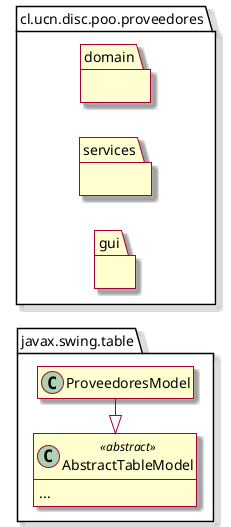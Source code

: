@startuml
skin rose
left to right direction
hide empty members
set separator none

package cl.ucn.disc.poo.proveedores {

    package domain {
    }

    package services {
    }

    package gui {
    }

}

package javax.swing.table {

    class AbstractTableModel <<abstract>> {
        ...
    }
    AbstractTableModel <|- ProveedoresModel

}

@enduml
